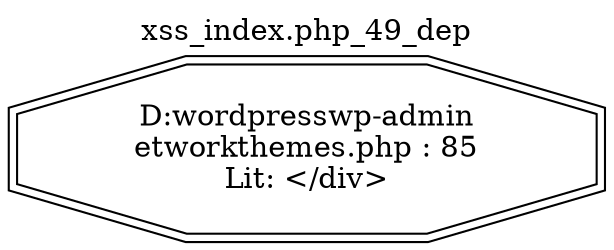 digraph cfg {
  label="xss_index.php_49_dep";
  labelloc=t;
  n1 [shape=doubleoctagon, label="D:\wordpress\wp-admin\network\themes.php : 85\nLit: </div>\n"];
}
